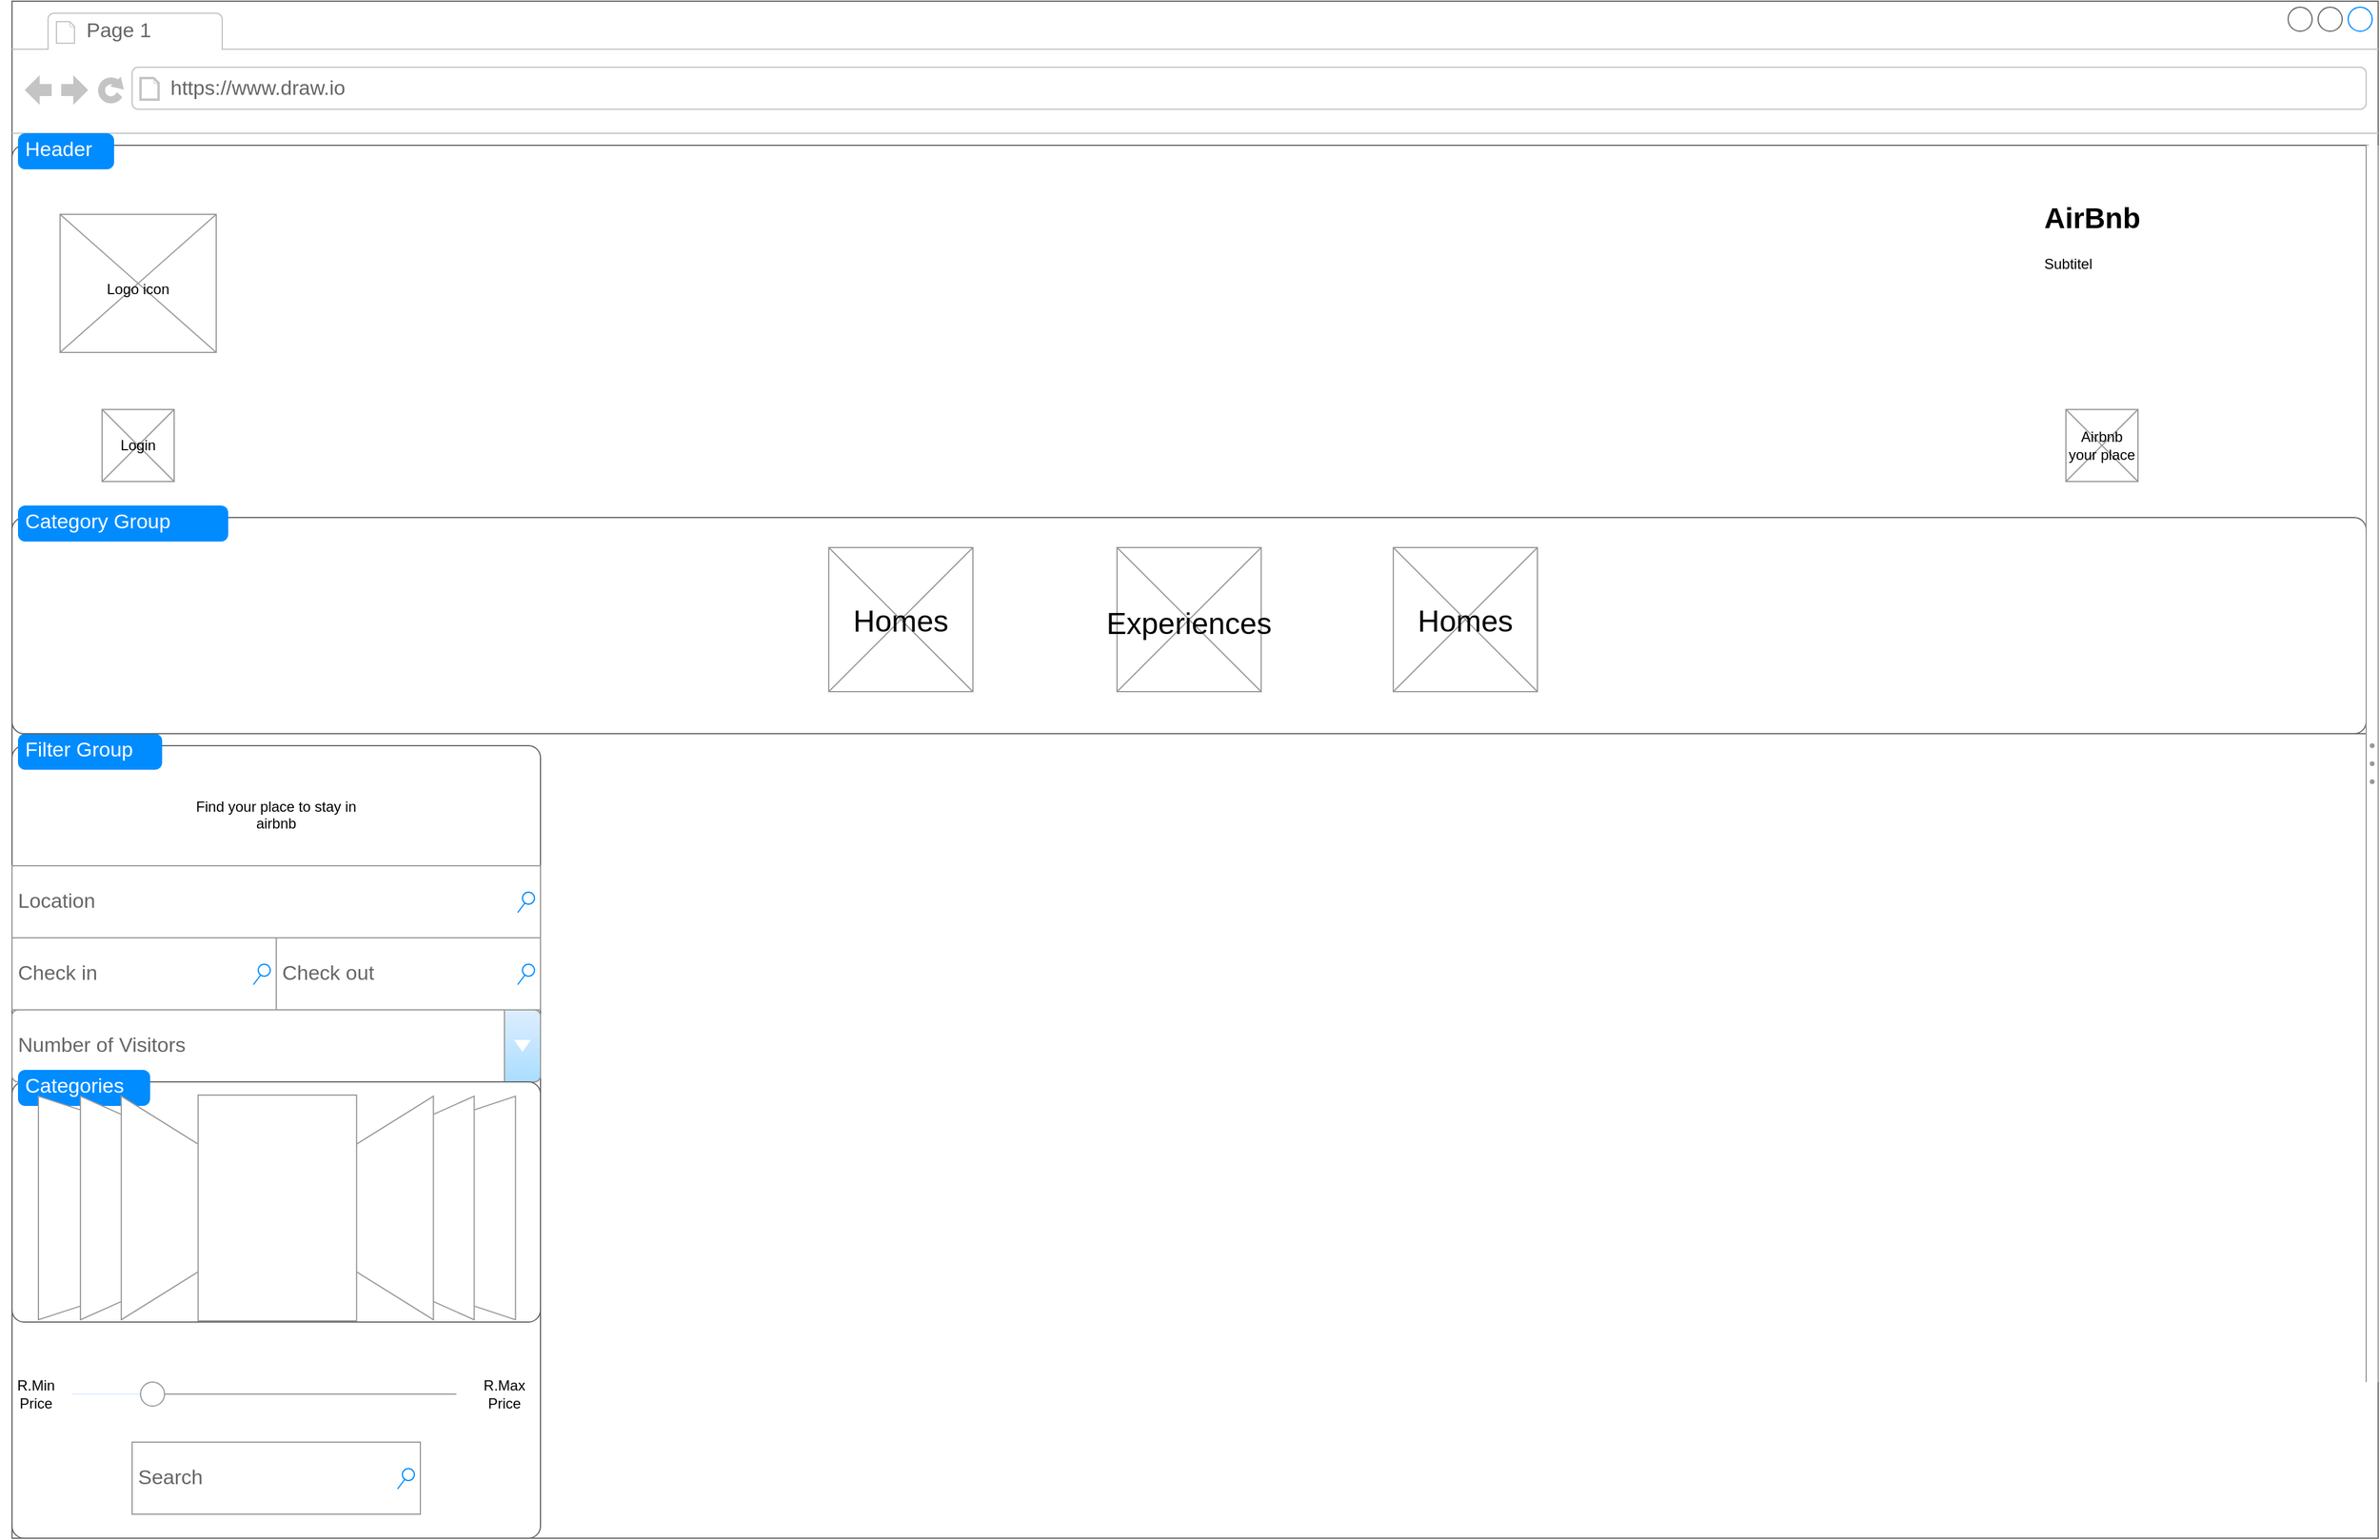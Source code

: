 <mxfile version="28.1.0">
  <diagram name="Page-1" id="XL3Z6UeDdF42PgGiUAsY">
    <mxGraphModel dx="1711" dy="1687" grid="1" gridSize="10" guides="1" tooltips="1" connect="1" arrows="1" fold="1" page="1" pageScale="1" pageWidth="850" pageHeight="1100" math="0" shadow="0">
      <root>
        <mxCell id="0" />
        <mxCell id="1" parent="0" />
        <mxCell id="hxF-pu7DJPC36JIZi9GR-1" value="" style="strokeWidth=1;shadow=0;dashed=0;align=center;html=1;shape=mxgraph.mockup.containers.browserWindow;rSize=0;strokeColor=#666666;strokeColor2=#008cff;strokeColor3=#c4c4c4;mainText=,;recursiveResize=0;" parent="1" vertex="1">
          <mxGeometry x="-810" y="-200" width="1970" height="1280" as="geometry" />
        </mxCell>
        <mxCell id="hxF-pu7DJPC36JIZi9GR-2" value="Page 1" style="strokeWidth=1;shadow=0;dashed=0;align=center;html=1;shape=mxgraph.mockup.containers.anchor;fontSize=17;fontColor=#666666;align=left;whiteSpace=wrap;" parent="hxF-pu7DJPC36JIZi9GR-1" vertex="1">
          <mxGeometry x="60" y="12" width="110" height="26" as="geometry" />
        </mxCell>
        <mxCell id="hxF-pu7DJPC36JIZi9GR-3" value="https://www.draw.io" style="strokeWidth=1;shadow=0;dashed=0;align=center;html=1;shape=mxgraph.mockup.containers.anchor;rSize=0;fontSize=17;fontColor=#666666;align=left;" parent="hxF-pu7DJPC36JIZi9GR-1" vertex="1">
          <mxGeometry x="130" y="60" width="250" height="26" as="geometry" />
        </mxCell>
        <mxCell id="hxF-pu7DJPC36JIZi9GR-18" value="" style="shape=mxgraph.mockup.containers.marginRect;rectMarginTop=10;strokeColor=#666666;strokeWidth=1;dashed=0;rounded=1;arcSize=5;recursiveResize=0;html=1;whiteSpace=wrap;" parent="hxF-pu7DJPC36JIZi9GR-1" vertex="1">
          <mxGeometry y="610" width="440" height="670" as="geometry" />
        </mxCell>
        <mxCell id="hxF-pu7DJPC36JIZi9GR-19" value="Filter Group" style="shape=rect;strokeColor=none;fillColor=#008cff;strokeWidth=1;dashed=0;rounded=1;arcSize=20;fontColor=#ffffff;fontSize=17;spacing=2;spacingTop=-2;align=left;autosize=1;spacingLeft=4;resizeWidth=0;resizeHeight=0;perimeter=none;html=1;whiteSpace=wrap;" parent="hxF-pu7DJPC36JIZi9GR-18" vertex="1">
          <mxGeometry x="5" width="120" height="30" as="geometry" />
        </mxCell>
        <mxCell id="hxF-pu7DJPC36JIZi9GR-20" value="Find your place to stay in airbnb&lt;div&gt;&lt;br&gt;&lt;/div&gt;" style="text;html=1;align=center;verticalAlign=middle;whiteSpace=wrap;rounded=0;" parent="hxF-pu7DJPC36JIZi9GR-18" vertex="1">
          <mxGeometry x="145" y="50" width="150" height="50" as="geometry" />
        </mxCell>
        <mxCell id="hxF-pu7DJPC36JIZi9GR-21" value="Location" style="strokeWidth=1;shadow=0;dashed=0;align=center;html=1;shape=mxgraph.mockup.forms.searchBox;strokeColor=#999999;mainText=;strokeColor2=#008cff;fontColor=#666666;fontSize=17;align=left;spacingLeft=3;whiteSpace=wrap;" parent="hxF-pu7DJPC36JIZi9GR-18" vertex="1">
          <mxGeometry y="110" width="440" height="60" as="geometry" />
        </mxCell>
        <mxCell id="hxF-pu7DJPC36JIZi9GR-22" value="Check in" style="strokeWidth=1;shadow=0;dashed=0;align=center;html=1;shape=mxgraph.mockup.forms.searchBox;strokeColor=#999999;mainText=;strokeColor2=#008cff;fontColor=#666666;fontSize=17;align=left;spacingLeft=3;whiteSpace=wrap;" parent="hxF-pu7DJPC36JIZi9GR-18" vertex="1">
          <mxGeometry y="170" width="220" height="60" as="geometry" />
        </mxCell>
        <mxCell id="hxF-pu7DJPC36JIZi9GR-23" value="Check out" style="strokeWidth=1;shadow=0;dashed=0;align=center;html=1;shape=mxgraph.mockup.forms.searchBox;strokeColor=#999999;mainText=;strokeColor2=#008cff;fontColor=#666666;fontSize=17;align=left;spacingLeft=3;whiteSpace=wrap;" parent="hxF-pu7DJPC36JIZi9GR-18" vertex="1">
          <mxGeometry x="220" y="170" width="220" height="60" as="geometry" />
        </mxCell>
        <mxCell id="8_g2g6Le61ttHoUlPBh9-7" value="" style="verticalLabelPosition=bottom;shadow=0;dashed=0;align=center;html=1;verticalAlign=top;strokeWidth=1;shape=mxgraph.mockup.forms.horSlider;strokeColor=#999999;sliderStyle=basic;sliderPos=20;handleStyle=circle;fillColor2=#ddeeff;" parent="hxF-pu7DJPC36JIZi9GR-18" vertex="1">
          <mxGeometry x="50" y="530" width="320" height="40" as="geometry" />
        </mxCell>
        <mxCell id="8_g2g6Le61ttHoUlPBh9-8" value="R.Min&lt;div&gt;Price&lt;/div&gt;" style="text;html=1;align=center;verticalAlign=middle;whiteSpace=wrap;rounded=0;" parent="hxF-pu7DJPC36JIZi9GR-18" vertex="1">
          <mxGeometry x="-10" y="535" width="60" height="30" as="geometry" />
        </mxCell>
        <mxCell id="8_g2g6Le61ttHoUlPBh9-9" value="R.Max&lt;div&gt;Price&lt;/div&gt;" style="text;html=1;align=center;verticalAlign=middle;whiteSpace=wrap;rounded=0;" parent="hxF-pu7DJPC36JIZi9GR-18" vertex="1">
          <mxGeometry x="380" y="535" width="60" height="30" as="geometry" />
        </mxCell>
        <mxCell id="8_g2g6Le61ttHoUlPBh9-10" value="Search" style="strokeWidth=1;shadow=0;dashed=0;align=center;html=1;shape=mxgraph.mockup.forms.searchBox;strokeColor=#999999;mainText=;strokeColor2=#008cff;fontColor=#666666;fontSize=17;align=left;spacingLeft=3;whiteSpace=wrap;" parent="hxF-pu7DJPC36JIZi9GR-18" vertex="1">
          <mxGeometry x="100" y="590" width="240" height="60" as="geometry" />
        </mxCell>
        <mxCell id="8_g2g6Le61ttHoUlPBh9-12" value="Number of Visitors" style="strokeWidth=1;shadow=0;dashed=0;align=center;html=1;shape=mxgraph.mockup.forms.comboBox;strokeColor=#999999;fillColor=#ddeeff;align=left;fillColor2=#aaddff;mainText=;fontColor=#666666;fontSize=17;spacingLeft=3;" parent="hxF-pu7DJPC36JIZi9GR-18" vertex="1">
          <mxGeometry y="230" width="440" height="60" as="geometry" />
        </mxCell>
        <mxCell id="xr4s0mPJmPRYz2jlAMNB-19" value="" style="shape=mxgraph.mockup.containers.marginRect;rectMarginTop=10;strokeColor=#666666;strokeWidth=1;dashed=0;rounded=1;arcSize=5;recursiveResize=0;html=1;whiteSpace=wrap;" vertex="1" parent="hxF-pu7DJPC36JIZi9GR-18">
          <mxGeometry y="280" width="440" height="210" as="geometry" />
        </mxCell>
        <mxCell id="xr4s0mPJmPRYz2jlAMNB-20" value="Categories" style="shape=rect;strokeColor=none;fillColor=#008cff;strokeWidth=1;dashed=0;rounded=1;arcSize=20;fontColor=#ffffff;fontSize=17;spacing=2;spacingTop=-2;align=left;autosize=1;spacingLeft=4;resizeWidth=0;resizeHeight=0;perimeter=none;html=1;whiteSpace=wrap;" vertex="1" parent="xr4s0mPJmPRYz2jlAMNB-19">
          <mxGeometry x="5" width="110" height="30" as="geometry" />
        </mxCell>
        <mxCell id="xr4s0mPJmPRYz2jlAMNB-21" value="" style="verticalLabelPosition=bottom;shadow=0;dashed=0;align=center;html=1;verticalAlign=top;strokeWidth=1;shape=mxgraph.mockup.navigation.coverFlow;strokeColor=#999999;" vertex="1" parent="xr4s0mPJmPRYz2jlAMNB-19">
          <mxGeometry x="20" y="20" width="400" height="190" as="geometry" />
        </mxCell>
        <mxCell id="hxF-pu7DJPC36JIZi9GR-4" value="" style="shape=mxgraph.mockup.containers.marginRect;rectMarginTop=10;strokeColor=#666666;strokeWidth=1;dashed=0;rounded=1;arcSize=5;recursiveResize=0;html=1;whiteSpace=wrap;" parent="1" vertex="1">
          <mxGeometry x="-810" y="-90" width="1970" height="500" as="geometry" />
        </mxCell>
        <mxCell id="hxF-pu7DJPC36JIZi9GR-5" value="Header" style="shape=rect;strokeColor=none;fillColor=#008cff;strokeWidth=1;dashed=0;rounded=1;arcSize=20;fontColor=#ffffff;fontSize=17;spacing=2;spacingTop=-2;align=left;autosize=1;spacingLeft=4;resizeWidth=0;resizeHeight=0;perimeter=none;html=1;whiteSpace=wrap;" parent="hxF-pu7DJPC36JIZi9GR-4" vertex="1">
          <mxGeometry x="5" width="80" height="30" as="geometry" />
        </mxCell>
        <mxCell id="hxF-pu7DJPC36JIZi9GR-7" value="" style="shape=mxgraph.mockup.containers.marginRect;rectMarginTop=10;strokeColor=#666666;strokeWidth=1;dashed=0;rounded=1;arcSize=5;recursiveResize=0;html=1;whiteSpace=wrap;" parent="hxF-pu7DJPC36JIZi9GR-4" vertex="1">
          <mxGeometry y="310" width="1960" height="190" as="geometry" />
        </mxCell>
        <mxCell id="hxF-pu7DJPC36JIZi9GR-8" value="Category Group" style="shape=rect;strokeColor=none;fillColor=#008cff;strokeWidth=1;dashed=0;rounded=1;arcSize=20;fontColor=#ffffff;fontSize=17;spacing=2;spacingTop=-2;align=left;autosize=1;spacingLeft=4;resizeWidth=0;resizeHeight=0;perimeter=none;html=1;whiteSpace=wrap;" parent="hxF-pu7DJPC36JIZi9GR-7" vertex="1">
          <mxGeometry x="5" width="175" height="30" as="geometry" />
        </mxCell>
        <mxCell id="xr4s0mPJmPRYz2jlAMNB-23" value="" style="verticalLabelPosition=bottom;shadow=0;dashed=0;align=center;html=1;verticalAlign=top;strokeWidth=1;shape=mxgraph.mockup.graphics.simpleIcon;strokeColor=#999999;" vertex="1" parent="hxF-pu7DJPC36JIZi9GR-7">
          <mxGeometry x="680" y="35" width="120" height="120" as="geometry" />
        </mxCell>
        <mxCell id="xr4s0mPJmPRYz2jlAMNB-24" value="" style="verticalLabelPosition=bottom;shadow=0;dashed=0;align=center;html=1;verticalAlign=top;strokeWidth=1;shape=mxgraph.mockup.graphics.simpleIcon;strokeColor=#999999;" vertex="1" parent="hxF-pu7DJPC36JIZi9GR-7">
          <mxGeometry x="920" y="35" width="120" height="120" as="geometry" />
        </mxCell>
        <mxCell id="xr4s0mPJmPRYz2jlAMNB-25" value="" style="verticalLabelPosition=bottom;shadow=0;dashed=0;align=center;html=1;verticalAlign=top;strokeWidth=1;shape=mxgraph.mockup.graphics.simpleIcon;strokeColor=#999999;" vertex="1" parent="hxF-pu7DJPC36JIZi9GR-7">
          <mxGeometry x="1150" y="35" width="120" height="120" as="geometry" />
        </mxCell>
        <mxCell id="xr4s0mPJmPRYz2jlAMNB-26" value="&lt;font style=&quot;font-size: 25px;&quot;&gt;Homes&lt;/font&gt;" style="text;html=1;align=center;verticalAlign=middle;whiteSpace=wrap;rounded=0;" vertex="1" parent="hxF-pu7DJPC36JIZi9GR-7">
          <mxGeometry x="710" y="80" width="60" height="30" as="geometry" />
        </mxCell>
        <mxCell id="xr4s0mPJmPRYz2jlAMNB-27" value="&lt;font style=&quot;font-size: 25px;&quot;&gt;Experiences&lt;/font&gt;&lt;div&gt;&lt;br&gt;&lt;/div&gt;" style="text;html=1;align=center;verticalAlign=middle;whiteSpace=wrap;rounded=0;" vertex="1" parent="hxF-pu7DJPC36JIZi9GR-7">
          <mxGeometry x="950" y="90" width="60" height="30" as="geometry" />
        </mxCell>
        <mxCell id="xr4s0mPJmPRYz2jlAMNB-28" value="&lt;font style=&quot;font-size: 25px;&quot;&gt;Homes&lt;/font&gt;" style="text;html=1;align=center;verticalAlign=middle;whiteSpace=wrap;rounded=0;" vertex="1" parent="hxF-pu7DJPC36JIZi9GR-7">
          <mxGeometry x="1180" y="80" width="60" height="30" as="geometry" />
        </mxCell>
        <mxCell id="hxF-pu7DJPC36JIZi9GR-17" value="&lt;h1 style=&quot;margin-top: 0px;&quot;&gt;AirBnb&lt;/h1&gt;&lt;p&gt;Subtitel&lt;/p&gt;" style="text;html=1;whiteSpace=wrap;overflow=hidden;rounded=0;" parent="hxF-pu7DJPC36JIZi9GR-4" vertex="1">
          <mxGeometry x="1690" y="50" width="220" height="160" as="geometry" />
        </mxCell>
        <mxCell id="8_g2g6Le61ttHoUlPBh9-1" value="" style="verticalLabelPosition=bottom;shadow=0;dashed=0;align=center;html=1;verticalAlign=top;strokeWidth=1;shape=mxgraph.mockup.graphics.simpleIcon;strokeColor=#999999;" parent="hxF-pu7DJPC36JIZi9GR-4" vertex="1">
          <mxGeometry x="75" y="230" width="60" height="60" as="geometry" />
        </mxCell>
        <mxCell id="8_g2g6Le61ttHoUlPBh9-2" value="" style="verticalLabelPosition=bottom;shadow=0;dashed=0;align=center;html=1;verticalAlign=top;strokeWidth=1;shape=mxgraph.mockup.graphics.simpleIcon;strokeColor=#999999;" parent="hxF-pu7DJPC36JIZi9GR-4" vertex="1">
          <mxGeometry x="40" y="67.5" width="130" height="115" as="geometry" />
        </mxCell>
        <mxCell id="8_g2g6Le61ttHoUlPBh9-3" value="Logo icon" style="text;html=1;align=center;verticalAlign=middle;whiteSpace=wrap;rounded=0;" parent="hxF-pu7DJPC36JIZi9GR-4" vertex="1">
          <mxGeometry x="75" y="115" width="60" height="30" as="geometry" />
        </mxCell>
        <mxCell id="8_g2g6Le61ttHoUlPBh9-4" value="Login" style="text;html=1;align=center;verticalAlign=middle;whiteSpace=wrap;rounded=0;" parent="hxF-pu7DJPC36JIZi9GR-4" vertex="1">
          <mxGeometry x="75" y="245" width="60" height="30" as="geometry" />
        </mxCell>
        <mxCell id="8_g2g6Le61ttHoUlPBh9-5" value="" style="verticalLabelPosition=bottom;shadow=0;dashed=0;align=center;html=1;verticalAlign=top;strokeWidth=1;shape=mxgraph.mockup.graphics.simpleIcon;strokeColor=#999999;" parent="hxF-pu7DJPC36JIZi9GR-4" vertex="1">
          <mxGeometry x="1710" y="230" width="60" height="60" as="geometry" />
        </mxCell>
        <mxCell id="8_g2g6Le61ttHoUlPBh9-6" value="Airbnb your place" style="text;html=1;align=center;verticalAlign=middle;whiteSpace=wrap;rounded=0;" parent="hxF-pu7DJPC36JIZi9GR-4" vertex="1">
          <mxGeometry x="1710" y="245" width="60" height="30" as="geometry" />
        </mxCell>
        <mxCell id="hxF-pu7DJPC36JIZi9GR-15" value="" style="verticalLabelPosition=bottom;shadow=0;dashed=0;align=center;html=1;verticalAlign=top;strokeWidth=1;shape=mxgraph.mockup.forms.splitter;strokeColor=#999999;direction=north;" parent="1" vertex="1">
          <mxGeometry x="1150" y="-80" width="10" height="1030" as="geometry" />
        </mxCell>
      </root>
    </mxGraphModel>
  </diagram>
</mxfile>
